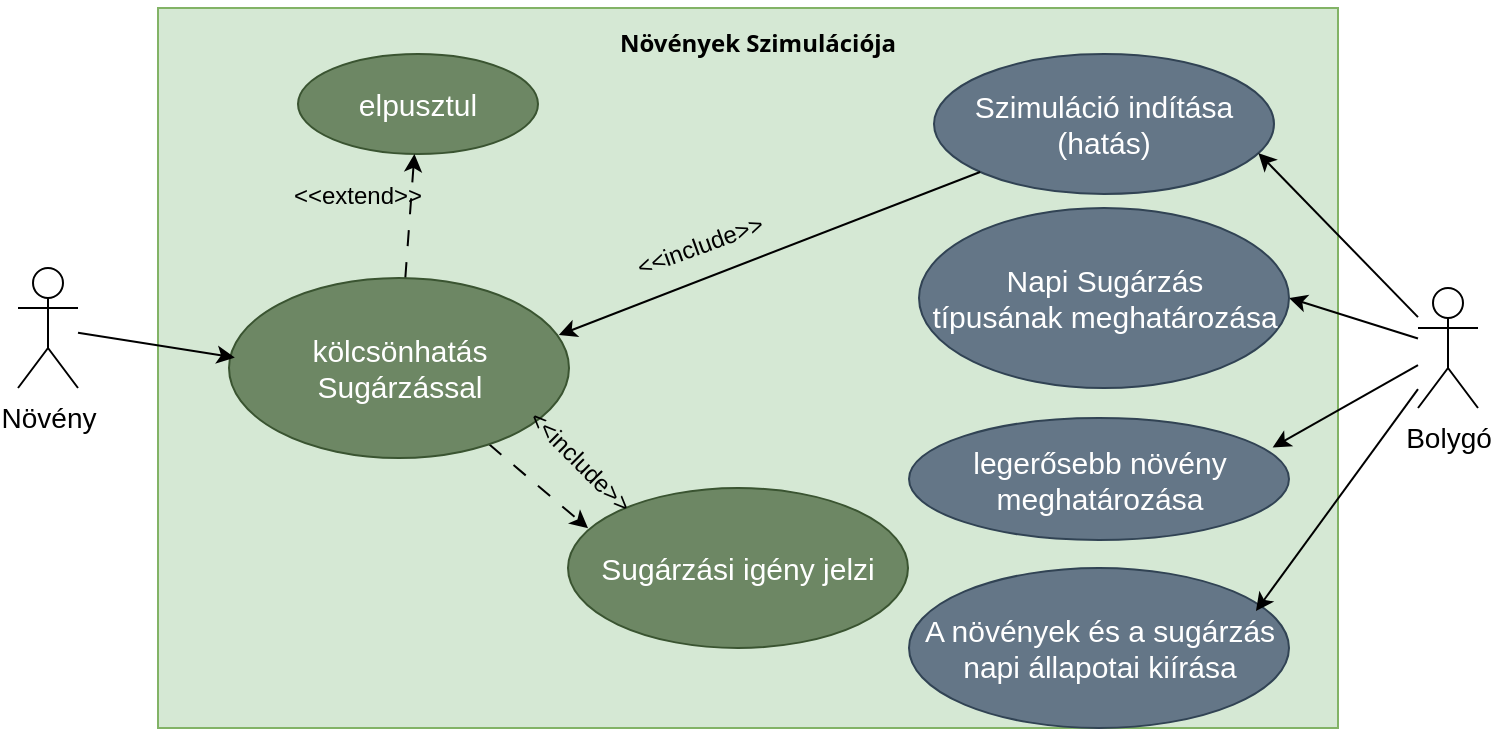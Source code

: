 <mxfile version="24.2.5" type="device">
  <diagram name="Page-1" id="Sn_WS1yBY62dORwbR_Kz">
    <mxGraphModel dx="875" dy="524" grid="1" gridSize="7" guides="1" tooltips="1" connect="1" arrows="1" fold="1" page="1" pageScale="1" pageWidth="850" pageHeight="1100" math="0" shadow="0">
      <root>
        <mxCell id="0" />
        <mxCell id="1" parent="0" />
        <mxCell id="eTCg6YMQmSJVnArofToN-8" value="" style="rounded=0;whiteSpace=wrap;html=1;fillColor=#d5e8d4;strokeColor=#82b366;" parent="1" vertex="1">
          <mxGeometry x="130" y="110" width="590" height="360" as="geometry" />
        </mxCell>
        <mxCell id="eTCg6YMQmSJVnArofToN-9" value="&#xa;&lt;span style=&quot;font-family: Söhne, ui-sans-serif, system-ui, -apple-system, &amp;quot;Segoe UI&amp;quot;, Roboto, Ubuntu, Cantarell, &amp;quot;Noto Sans&amp;quot;, sans-serif, &amp;quot;Helvetica Neue&amp;quot;, Arial, &amp;quot;Apple Color Emoji&amp;quot;, &amp;quot;Segoe UI Emoji&amp;quot;, &amp;quot;Segoe UI Symbol&amp;quot;, &amp;quot;Noto Color Emoji&amp;quot;; font-size: 12px; font-style: normal; font-variant-ligatures: normal; font-variant-caps: normal; letter-spacing: normal; orphans: 2; text-align: start; text-indent: 0px; text-transform: none; widows: 2; word-spacing: 0px; -webkit-text-stroke-width: 0px; white-space: pre-wrap; text-decoration-thickness: initial; text-decoration-style: initial; text-decoration-color: initial; float: none; display: inline !important;&quot;&gt;Növények Szimulációja&lt;/span&gt;&#xa;&#xa;" style="text;html=1;align=center;verticalAlign=middle;whiteSpace=wrap;rounded=0;fontColor=default;fontStyle=1;labelBackgroundColor=none;fontSize=12;" parent="1" vertex="1">
          <mxGeometry x="335" y="120" width="190" height="30" as="geometry" />
        </mxCell>
        <mxCell id="eTCg6YMQmSJVnArofToN-18" style="rounded=0;orthogonalLoop=1;jettySize=auto;html=1;entryX=1;entryY=0.5;entryDx=0;entryDy=0;" parent="1" source="eTCg6YMQmSJVnArofToN-10" target="eTCg6YMQmSJVnArofToN-14" edge="1">
          <mxGeometry relative="1" as="geometry" />
        </mxCell>
        <mxCell id="eTCg6YMQmSJVnArofToN-10" value="Bolygó" style="shape=umlActor;verticalLabelPosition=bottom;verticalAlign=top;html=1;outlineConnect=0;fontSize=14;" parent="1" vertex="1">
          <mxGeometry x="760" y="250" width="30" height="60" as="geometry" />
        </mxCell>
        <mxCell id="eTCg6YMQmSJVnArofToN-11" value="Növény" style="shape=umlActor;verticalLabelPosition=bottom;verticalAlign=top;html=1;outlineConnect=0;fontSize=14;" parent="1" vertex="1">
          <mxGeometry x="60" y="240" width="30" height="60" as="geometry" />
        </mxCell>
        <mxCell id="eTCg6YMQmSJVnArofToN-13" value="Szimuláció indítása&lt;div style=&quot;font-size: 15px;&quot;&gt;(hatás)&lt;/div&gt;" style="ellipse;whiteSpace=wrap;html=1;fillColor=#647687;strokeColor=#314354;fontColor=#ffffff;fontSize=15;" parent="1" vertex="1">
          <mxGeometry x="518" y="133" width="170" height="70" as="geometry" />
        </mxCell>
        <mxCell id="eTCg6YMQmSJVnArofToN-14" value="Napi Sugárzás típusának&amp;nbsp;meghatározása" style="ellipse;whiteSpace=wrap;html=1;fillColor=#647687;strokeColor=#314354;fontColor=#ffffff;fontSize=15;" parent="1" vertex="1">
          <mxGeometry x="510.5" y="210" width="185" height="90" as="geometry" />
        </mxCell>
        <mxCell id="eTCg6YMQmSJVnArofToN-15" value="A növények és a sugárzás napi állapotai kiírása" style="ellipse;whiteSpace=wrap;html=1;fillColor=#647687;strokeColor=#314354;fontColor=#ffffff;fontSize=15;" parent="1" vertex="1">
          <mxGeometry x="505.5" y="390" width="190" height="80" as="geometry" />
        </mxCell>
        <mxCell id="eTCg6YMQmSJVnArofToN-17" style="rounded=0;orthogonalLoop=1;jettySize=auto;html=1;entryX=0.954;entryY=0.707;entryDx=0;entryDy=0;entryPerimeter=0;" parent="1" source="eTCg6YMQmSJVnArofToN-10" target="eTCg6YMQmSJVnArofToN-13" edge="1">
          <mxGeometry relative="1" as="geometry" />
        </mxCell>
        <mxCell id="eTCg6YMQmSJVnArofToN-19" style="rounded=0;orthogonalLoop=1;jettySize=auto;html=1;entryX=0.913;entryY=0.269;entryDx=0;entryDy=0;entryPerimeter=0;" parent="1" source="eTCg6YMQmSJVnArofToN-10" target="eTCg6YMQmSJVnArofToN-15" edge="1">
          <mxGeometry relative="1" as="geometry" />
        </mxCell>
        <mxCell id="eTCg6YMQmSJVnArofToN-20" value="Sugárzási igény jelzi" style="ellipse;whiteSpace=wrap;html=1;fillColor=#6d8764;fontColor=#ffffff;strokeColor=#3A5431;fontSize=15;" parent="1" vertex="1">
          <mxGeometry x="335" y="350" width="170" height="80" as="geometry" />
        </mxCell>
        <mxCell id="eTCg6YMQmSJVnArofToN-23" value="elpusztul" style="ellipse;whiteSpace=wrap;html=1;fillColor=#6d8764;fontColor=#ffffff;strokeColor=#3A5431;fontSize=15;" parent="1" vertex="1">
          <mxGeometry x="200" y="133" width="120" height="50" as="geometry" />
        </mxCell>
        <mxCell id="eTCg6YMQmSJVnArofToN-25" style="rounded=0;orthogonalLoop=1;jettySize=auto;html=1;dashed=1;dashPattern=8 8;" parent="1" source="eTCg6YMQmSJVnArofToN-24" target="eTCg6YMQmSJVnArofToN-23" edge="1">
          <mxGeometry relative="1" as="geometry" />
        </mxCell>
        <mxCell id="NFWmPOYDpV_9KOzEKQHe-1" style="rounded=0;orthogonalLoop=1;jettySize=auto;html=1;endArrow=classic;endFill=1;dashed=1;dashPattern=8 8;entryX=0.059;entryY=0.252;entryDx=0;entryDy=0;entryPerimeter=0;" parent="1" source="eTCg6YMQmSJVnArofToN-24" target="eTCg6YMQmSJVnArofToN-20" edge="1">
          <mxGeometry relative="1" as="geometry">
            <mxPoint x="360" y="187" as="targetPoint" />
          </mxGeometry>
        </mxCell>
        <mxCell id="eTCg6YMQmSJVnArofToN-24" value="kölcsönhatás Sugárzással" style="ellipse;whiteSpace=wrap;html=1;fillColor=#6d8764;fontColor=#ffffff;strokeColor=#3A5431;fontSize=15;" parent="1" vertex="1">
          <mxGeometry x="165.5" y="245" width="170" height="90" as="geometry" />
        </mxCell>
        <mxCell id="eTCg6YMQmSJVnArofToN-26" value="&amp;lt;&amp;lt;extend&amp;gt;&amp;gt;" style="text;html=1;align=center;verticalAlign=middle;whiteSpace=wrap;rounded=0;rotation=0;" parent="1" vertex="1">
          <mxGeometry x="200" y="189" width="60" height="30" as="geometry" />
        </mxCell>
        <mxCell id="eTCg6YMQmSJVnArofToN-27" style="rounded=0;orthogonalLoop=1;jettySize=auto;html=1;entryX=0.017;entryY=0.442;entryDx=0;entryDy=0;entryPerimeter=0;" parent="1" source="eTCg6YMQmSJVnArofToN-11" target="eTCg6YMQmSJVnArofToN-24" edge="1">
          <mxGeometry relative="1" as="geometry" />
        </mxCell>
        <mxCell id="NFWmPOYDpV_9KOzEKQHe-2" value="&amp;lt;&amp;lt;include&amp;gt;&amp;gt;" style="text;html=1;align=center;verticalAlign=middle;whiteSpace=wrap;rounded=0;rotation=45;" parent="1" vertex="1">
          <mxGeometry x="311" y="322" width="60" height="30" as="geometry" />
        </mxCell>
        <mxCell id="VhOfLR0ve6Un0Wf3DnV6-1" value="legerősebb növény meghatározása" style="ellipse;whiteSpace=wrap;html=1;fillColor=#647687;strokeColor=#314354;fontColor=#ffffff;fontSize=15;" vertex="1" parent="1">
          <mxGeometry x="505.5" y="315" width="190" height="61" as="geometry" />
        </mxCell>
        <mxCell id="VhOfLR0ve6Un0Wf3DnV6-2" style="rounded=0;orthogonalLoop=1;jettySize=auto;html=1;entryX=0.957;entryY=0.241;entryDx=0;entryDy=0;entryPerimeter=0;" edge="1" parent="1" source="eTCg6YMQmSJVnArofToN-10" target="VhOfLR0ve6Un0Wf3DnV6-1">
          <mxGeometry relative="1" as="geometry" />
        </mxCell>
        <mxCell id="VhOfLR0ve6Un0Wf3DnV6-3" style="rounded=0;orthogonalLoop=1;jettySize=auto;html=1;entryX=0.97;entryY=0.317;entryDx=0;entryDy=0;entryPerimeter=0;" edge="1" parent="1" source="eTCg6YMQmSJVnArofToN-13" target="eTCg6YMQmSJVnArofToN-24">
          <mxGeometry relative="1" as="geometry" />
        </mxCell>
        <mxCell id="VhOfLR0ve6Un0Wf3DnV6-4" value="&amp;lt;&amp;lt;include&amp;gt;&amp;gt;" style="text;html=1;align=center;verticalAlign=middle;whiteSpace=wrap;rounded=0;rotation=-20;" vertex="1" parent="1">
          <mxGeometry x="371" y="210" width="60" height="37" as="geometry" />
        </mxCell>
      </root>
    </mxGraphModel>
  </diagram>
</mxfile>

